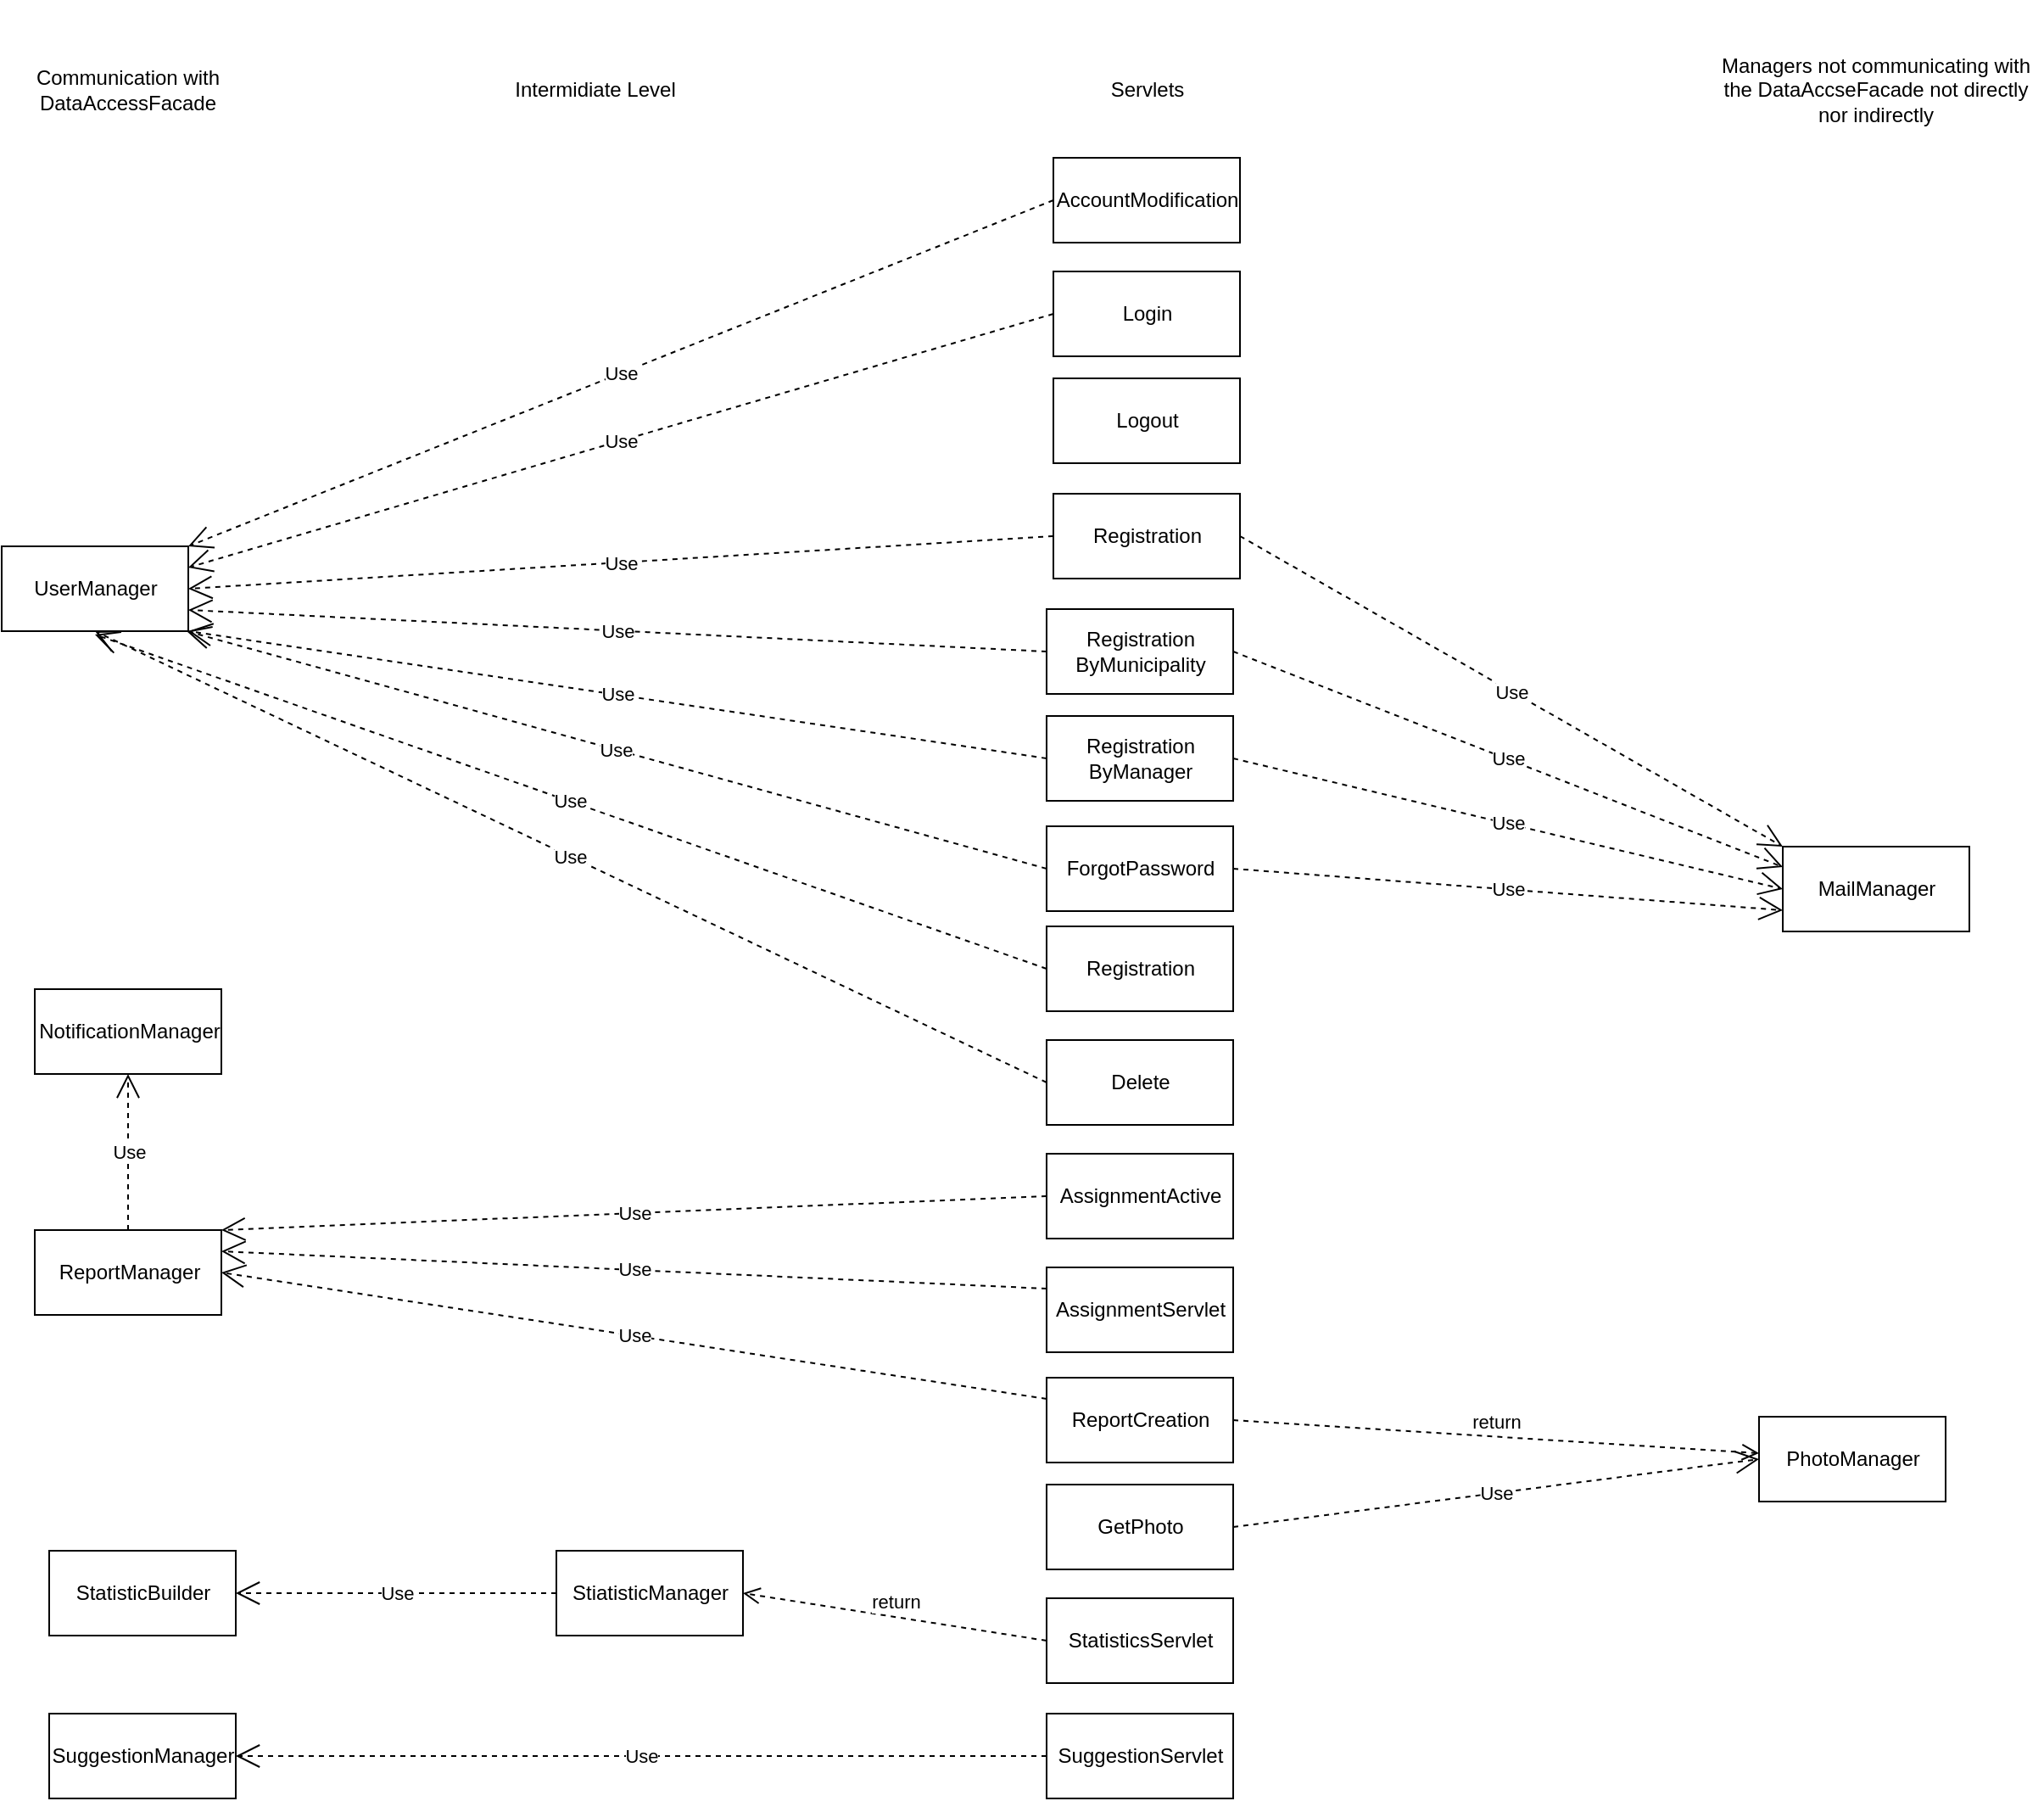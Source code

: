 <mxfile version="12.5.1" type="device"><diagram id="0INSIdRX9iEWFVyiZfwd" name="Page-1"><mxGraphModel dx="2044" dy="2043" grid="0" gridSize="10" guides="1" tooltips="1" connect="1" arrows="1" fold="1" page="1" pageScale="1" pageWidth="827" pageHeight="1169" math="0" shadow="0"><root><mxCell id="0"/><mxCell id="1" parent="0"/><mxCell id="yzT1ftl3ABhVHWmBJI4i-1" value="AccountModification" style="html=1;" parent="1" vertex="1"><mxGeometry x="650" y="87" width="110" height="50" as="geometry"/></mxCell><mxCell id="yzT1ftl3ABhVHWmBJI4i-4" value="AssignmentActive" style="html=1;" parent="1" vertex="1"><mxGeometry x="646" y="674" width="110" height="50" as="geometry"/></mxCell><mxCell id="yzT1ftl3ABhVHWmBJI4i-5" value="AssignmentServlet" style="html=1;" parent="1" vertex="1"><mxGeometry x="646" y="741" width="110" height="50" as="geometry"/></mxCell><mxCell id="yzT1ftl3ABhVHWmBJI4i-6" value="Delete" style="html=1;" parent="1" vertex="1"><mxGeometry x="646" y="607" width="110" height="50" as="geometry"/></mxCell><mxCell id="yzT1ftl3ABhVHWmBJI4i-7" value="ForgotPassword" style="html=1;" parent="1" vertex="1"><mxGeometry x="646" y="481" width="110" height="50" as="geometry"/></mxCell><mxCell id="yzT1ftl3ABhVHWmBJI4i-8" value="GetPhoto" style="html=1;" parent="1" vertex="1"><mxGeometry x="646" y="869" width="110" height="50" as="geometry"/></mxCell><mxCell id="yzT1ftl3ABhVHWmBJI4i-9" value="Login" style="html=1;" parent="1" vertex="1"><mxGeometry x="650" y="154" width="110" height="50" as="geometry"/></mxCell><mxCell id="yzT1ftl3ABhVHWmBJI4i-10" value="Logout" style="html=1;" parent="1" vertex="1"><mxGeometry x="650" y="217" width="110" height="50" as="geometry"/></mxCell><mxCell id="yzT1ftl3ABhVHWmBJI4i-11" value="Registration" style="html=1;" parent="1" vertex="1"><mxGeometry x="650" y="285" width="110" height="50" as="geometry"/></mxCell><mxCell id="yzT1ftl3ABhVHWmBJI4i-12" value="Registration&lt;br&gt;ByMunicipality&lt;br&gt;" style="html=1;" parent="1" vertex="1"><mxGeometry x="646" y="353" width="110" height="50" as="geometry"/></mxCell><mxCell id="yzT1ftl3ABhVHWmBJI4i-13" value="Registration&lt;br&gt;ByManager" style="html=1;" parent="1" vertex="1"><mxGeometry x="646" y="416" width="110" height="50" as="geometry"/></mxCell><mxCell id="yzT1ftl3ABhVHWmBJI4i-14" value="ReportCreation" style="html=1;" parent="1" vertex="1"><mxGeometry x="646" y="806" width="110" height="50" as="geometry"/></mxCell><mxCell id="yzT1ftl3ABhVHWmBJI4i-15" value="StatisticsServlet" style="html=1;" parent="1" vertex="1"><mxGeometry x="646" y="936" width="110" height="50" as="geometry"/></mxCell><mxCell id="yzT1ftl3ABhVHWmBJI4i-16" value="SuggestionServlet" style="html=1;" parent="1" vertex="1"><mxGeometry x="646" y="1004" width="110" height="50" as="geometry"/></mxCell><mxCell id="yzT1ftl3ABhVHWmBJI4i-21" value="UserManager" style="html=1;" parent="1" vertex="1"><mxGeometry x="30" y="316" width="110" height="50" as="geometry"/></mxCell><mxCell id="yzT1ftl3ABhVHWmBJI4i-22" value="MailManager" style="html=1;" parent="1" vertex="1"><mxGeometry x="1080" y="493" width="110" height="50" as="geometry"/></mxCell><mxCell id="yzT1ftl3ABhVHWmBJI4i-23" value="Use" style="endArrow=open;endSize=12;dashed=1;html=1;exitX=1;exitY=0.5;exitDx=0;exitDy=0;entryX=0;entryY=0;entryDx=0;entryDy=0;" parent="1" source="yzT1ftl3ABhVHWmBJI4i-11" target="yzT1ftl3ABhVHWmBJI4i-22" edge="1"><mxGeometry width="160" relative="1" as="geometry"><mxPoint x="151" y="1042" as="sourcePoint"/><mxPoint x="311" y="1042" as="targetPoint"/></mxGeometry></mxCell><mxCell id="yzT1ftl3ABhVHWmBJI4i-25" value="Use" style="endArrow=open;endSize=12;dashed=1;html=1;exitX=1;exitY=0.5;exitDx=0;exitDy=0;entryX=0;entryY=0.24;entryDx=0;entryDy=0;entryPerimeter=0;" parent="1" source="yzT1ftl3ABhVHWmBJI4i-12" target="yzT1ftl3ABhVHWmBJI4i-22" edge="1"><mxGeometry width="160" relative="1" as="geometry"><mxPoint x="770" y="318" as="sourcePoint"/><mxPoint x="1090" y="503" as="targetPoint"/></mxGeometry></mxCell><mxCell id="yzT1ftl3ABhVHWmBJI4i-26" value="Use" style="endArrow=open;endSize=12;dashed=1;html=1;exitX=1;exitY=0.5;exitDx=0;exitDy=0;entryX=0;entryY=0.5;entryDx=0;entryDy=0;entryPerimeter=0;" parent="1" source="yzT1ftl3ABhVHWmBJI4i-13" target="yzT1ftl3ABhVHWmBJI4i-22" edge="1"><mxGeometry width="160" relative="1" as="geometry"><mxPoint x="780" y="328" as="sourcePoint"/><mxPoint x="1100" y="513" as="targetPoint"/></mxGeometry></mxCell><mxCell id="yzT1ftl3ABhVHWmBJI4i-27" value="Use" style="endArrow=open;endSize=12;dashed=1;html=1;exitX=1;exitY=0.5;exitDx=0;exitDy=0;entryX=0;entryY=0.75;entryDx=0;entryDy=0;" parent="1" source="yzT1ftl3ABhVHWmBJI4i-7" target="yzT1ftl3ABhVHWmBJI4i-22" edge="1"><mxGeometry width="160" relative="1" as="geometry"><mxPoint x="790" y="338" as="sourcePoint"/><mxPoint x="1110" y="523" as="targetPoint"/></mxGeometry></mxCell><mxCell id="yzT1ftl3ABhVHWmBJI4i-29" value="Use" style="endArrow=open;endSize=12;dashed=1;html=1;exitX=0;exitY=0.5;exitDx=0;exitDy=0;entryX=1;entryY=0.25;entryDx=0;entryDy=0;" parent="1" source="yzT1ftl3ABhVHWmBJI4i-9" target="yzT1ftl3ABhVHWmBJI4i-21" edge="1"><mxGeometry width="160" relative="1" as="geometry"><mxPoint x="151" y="1042" as="sourcePoint"/><mxPoint x="311" y="1042" as="targetPoint"/></mxGeometry></mxCell><mxCell id="yzT1ftl3ABhVHWmBJI4i-31" value="Use" style="endArrow=open;endSize=12;dashed=1;html=1;exitX=0;exitY=0.5;exitDx=0;exitDy=0;entryX=1;entryY=0;entryDx=0;entryDy=0;" parent="1" source="yzT1ftl3ABhVHWmBJI4i-1" target="yzT1ftl3ABhVHWmBJI4i-21" edge="1"><mxGeometry width="160" relative="1" as="geometry"><mxPoint x="670" y="199" as="sourcePoint"/><mxPoint x="281" y="249.5" as="targetPoint"/></mxGeometry></mxCell><mxCell id="yzT1ftl3ABhVHWmBJI4i-32" value="Use" style="endArrow=open;endSize=12;dashed=1;html=1;exitX=0;exitY=0.5;exitDx=0;exitDy=0;entryX=1;entryY=0.5;entryDx=0;entryDy=0;" parent="1" source="yzT1ftl3ABhVHWmBJI4i-11" target="yzT1ftl3ABhVHWmBJI4i-21" edge="1"><mxGeometry width="160" relative="1" as="geometry"><mxPoint x="680" y="209" as="sourcePoint"/><mxPoint x="291" y="259.5" as="targetPoint"/></mxGeometry></mxCell><mxCell id="yzT1ftl3ABhVHWmBJI4i-33" value="Use" style="endArrow=open;endSize=12;dashed=1;html=1;exitX=0;exitY=0.5;exitDx=0;exitDy=0;entryX=1;entryY=0.75;entryDx=0;entryDy=0;" parent="1" source="yzT1ftl3ABhVHWmBJI4i-12" target="yzT1ftl3ABhVHWmBJI4i-21" edge="1"><mxGeometry width="160" relative="1" as="geometry"><mxPoint x="690" y="219" as="sourcePoint"/><mxPoint x="301" y="269.5" as="targetPoint"/></mxGeometry></mxCell><mxCell id="yzT1ftl3ABhVHWmBJI4i-34" value="Use" style="endArrow=open;endSize=12;dashed=1;html=1;exitX=0;exitY=0.5;exitDx=0;exitDy=0;entryX=1;entryY=1;entryDx=0;entryDy=0;" parent="1" source="yzT1ftl3ABhVHWmBJI4i-13" target="yzT1ftl3ABhVHWmBJI4i-21" edge="1"><mxGeometry width="160" relative="1" as="geometry"><mxPoint x="700" y="229" as="sourcePoint"/><mxPoint x="311" y="279.5" as="targetPoint"/></mxGeometry></mxCell><mxCell id="yzT1ftl3ABhVHWmBJI4i-35" value="Use" style="endArrow=open;endSize=12;dashed=1;html=1;exitX=0;exitY=0.5;exitDx=0;exitDy=0;" parent="1" source="yzT1ftl3ABhVHWmBJI4i-7" edge="1"><mxGeometry width="160" relative="1" as="geometry"><mxPoint x="710" y="239" as="sourcePoint"/><mxPoint x="139" y="366" as="targetPoint"/></mxGeometry></mxCell><mxCell id="yzT1ftl3ABhVHWmBJI4i-36" value="Use" style="endArrow=open;endSize=12;dashed=1;html=1;exitX=0;exitY=0.5;exitDx=0;exitDy=0;entryX=0.5;entryY=1;entryDx=0;entryDy=0;" parent="1" source="yzT1ftl3ABhVHWmBJI4i-6" target="yzT1ftl3ABhVHWmBJI4i-21" edge="1"><mxGeometry width="160" relative="1" as="geometry"><mxPoint x="720" y="249" as="sourcePoint"/><mxPoint x="331" y="299.5" as="targetPoint"/></mxGeometry></mxCell><mxCell id="yzT1ftl3ABhVHWmBJI4i-37" value="ReportManager" style="html=1;" parent="1" vertex="1"><mxGeometry x="49.5" y="719" width="110" height="50" as="geometry"/></mxCell><mxCell id="yzT1ftl3ABhVHWmBJI4i-41" value="Use" style="endArrow=open;endSize=12;dashed=1;html=1;exitX=0;exitY=0.5;exitDx=0;exitDy=0;entryX=1;entryY=0;entryDx=0;entryDy=0;" parent="1" source="yzT1ftl3ABhVHWmBJI4i-4" target="yzT1ftl3ABhVHWmBJI4i-37" edge="1"><mxGeometry width="160" relative="1" as="geometry"><mxPoint x="660" y="586" as="sourcePoint"/><mxPoint x="216" y="277" as="targetPoint"/></mxGeometry></mxCell><mxCell id="yzT1ftl3ABhVHWmBJI4i-42" value="Use" style="endArrow=open;endSize=12;dashed=1;html=1;exitX=0;exitY=0.25;exitDx=0;exitDy=0;entryX=1;entryY=0.25;entryDx=0;entryDy=0;" parent="1" source="yzT1ftl3ABhVHWmBJI4i-5" target="yzT1ftl3ABhVHWmBJI4i-37" edge="1"><mxGeometry width="160" relative="1" as="geometry"><mxPoint x="660" y="657" as="sourcePoint"/><mxPoint x="271" y="697" as="targetPoint"/></mxGeometry></mxCell><mxCell id="yzT1ftl3ABhVHWmBJI4i-44" value="Use" style="endArrow=open;endSize=12;dashed=1;html=1;exitX=0;exitY=0.25;exitDx=0;exitDy=0;entryX=1;entryY=0.5;entryDx=0;entryDy=0;" parent="1" source="yzT1ftl3ABhVHWmBJI4i-14" target="yzT1ftl3ABhVHWmBJI4i-37" edge="1"><mxGeometry width="160" relative="1" as="geometry"><mxPoint x="670" y="667" as="sourcePoint"/><mxPoint x="281" y="707" as="targetPoint"/></mxGeometry></mxCell><mxCell id="yzT1ftl3ABhVHWmBJI4i-45" value="StiatisticManager" style="html=1;" parent="1" vertex="1"><mxGeometry x="357" y="908" width="110" height="50" as="geometry"/></mxCell><mxCell id="yzT1ftl3ABhVHWmBJI4i-46" value="return" style="html=1;verticalAlign=bottom;endArrow=open;dashed=1;endSize=8;exitX=0;exitY=0.5;exitDx=0;exitDy=0;entryX=1;entryY=0.5;entryDx=0;entryDy=0;" parent="1" source="yzT1ftl3ABhVHWmBJI4i-15" target="yzT1ftl3ABhVHWmBJI4i-45" edge="1"><mxGeometry relative="1" as="geometry"><mxPoint x="231" y="1042" as="sourcePoint"/><mxPoint x="151" y="1042" as="targetPoint"/></mxGeometry></mxCell><mxCell id="yzT1ftl3ABhVHWmBJI4i-47" value="StatisticBuilder" style="html=1;" parent="1" vertex="1"><mxGeometry x="58" y="908" width="110" height="50" as="geometry"/></mxCell><mxCell id="yzT1ftl3ABhVHWmBJI4i-48" value="Use" style="endArrow=open;endSize=12;dashed=1;html=1;exitX=0;exitY=0.5;exitDx=0;exitDy=0;entryX=1;entryY=0.5;entryDx=0;entryDy=0;" parent="1" source="yzT1ftl3ABhVHWmBJI4i-45" target="yzT1ftl3ABhVHWmBJI4i-47" edge="1"><mxGeometry width="160" relative="1" as="geometry"><mxPoint x="30" y="1042" as="sourcePoint"/><mxPoint x="190" y="1042" as="targetPoint"/></mxGeometry></mxCell><mxCell id="yzT1ftl3ABhVHWmBJI4i-49" value="SuggestionManager" style="html=1;" parent="1" vertex="1"><mxGeometry x="58" y="1004" width="110" height="50" as="geometry"/></mxCell><mxCell id="yzT1ftl3ABhVHWmBJI4i-50" value="Use" style="endArrow=open;endSize=12;dashed=1;html=1;exitX=0;exitY=0.5;exitDx=0;exitDy=0;entryX=1;entryY=0.5;entryDx=0;entryDy=0;" parent="1" source="yzT1ftl3ABhVHWmBJI4i-16" target="yzT1ftl3ABhVHWmBJI4i-49" edge="1"><mxGeometry width="160" relative="1" as="geometry"><mxPoint x="29" y="1075" as="sourcePoint"/><mxPoint x="189" y="1075" as="targetPoint"/></mxGeometry></mxCell><mxCell id="yzT1ftl3ABhVHWmBJI4i-51" value="Communication with DataAccessFacade" style="text;html=1;strokeColor=none;fillColor=none;align=center;verticalAlign=middle;whiteSpace=wrap;rounded=0;" parent="1" vertex="1"><mxGeometry x="30" y="14" width="149" height="65" as="geometry"/></mxCell><mxCell id="yzT1ftl3ABhVHWmBJI4i-53" value="Servlets" style="text;html=1;strokeColor=none;fillColor=none;align=center;verticalAlign=middle;whiteSpace=wrap;rounded=0;" parent="1" vertex="1"><mxGeometry x="608.5" y="-6" width="193" height="105" as="geometry"/></mxCell><mxCell id="yzT1ftl3ABhVHWmBJI4i-54" value="Intermidiate Level" style="text;html=1;strokeColor=none;fillColor=none;align=center;verticalAlign=middle;whiteSpace=wrap;rounded=0;" parent="1" vertex="1"><mxGeometry x="325" y="4.5" width="110" height="84" as="geometry"/></mxCell><mxCell id="yzT1ftl3ABhVHWmBJI4i-55" value="Managers not communicating with the DataAccseFacade not directly nor indirectly" style="text;html=1;strokeColor=none;fillColor=none;align=center;verticalAlign=middle;whiteSpace=wrap;rounded=0;" parent="1" vertex="1"><mxGeometry x="1037" y="3.25" width="196" height="86.5" as="geometry"/></mxCell><mxCell id="yzT1ftl3ABhVHWmBJI4i-56" value="NotificationManager" style="html=1;" parent="1" vertex="1"><mxGeometry x="49.5" y="577" width="110" height="50" as="geometry"/></mxCell><mxCell id="yzT1ftl3ABhVHWmBJI4i-58" value="Use" style="endArrow=open;endSize=12;dashed=1;html=1;exitX=0.5;exitY=0;exitDx=0;exitDy=0;entryX=0.5;entryY=1;entryDx=0;entryDy=0;" parent="1" source="yzT1ftl3ABhVHWmBJI4i-37" target="yzT1ftl3ABhVHWmBJI4i-56" edge="1"><mxGeometry width="160" relative="1" as="geometry"><mxPoint x="30" y="1042" as="sourcePoint"/><mxPoint x="190" y="1042" as="targetPoint"/></mxGeometry></mxCell><mxCell id="yzT1ftl3ABhVHWmBJI4i-59" value="PhotoManager" style="html=1;" parent="1" vertex="1"><mxGeometry x="1066" y="829" width="110" height="50" as="geometry"/></mxCell><mxCell id="yzT1ftl3ABhVHWmBJI4i-60" value="Use" style="endArrow=open;endSize=12;dashed=1;html=1;exitX=1;exitY=0.5;exitDx=0;exitDy=0;entryX=0;entryY=0.5;entryDx=0;entryDy=0;" parent="1" source="yzT1ftl3ABhVHWmBJI4i-8" target="yzT1ftl3ABhVHWmBJI4i-59" edge="1"><mxGeometry width="160" relative="1" as="geometry"><mxPoint x="30" y="1042" as="sourcePoint"/><mxPoint x="190" y="1042" as="targetPoint"/></mxGeometry></mxCell><mxCell id="yzT1ftl3ABhVHWmBJI4i-61" value="return" style="html=1;verticalAlign=bottom;endArrow=open;dashed=1;endSize=8;exitX=1;exitY=0.5;exitDx=0;exitDy=0;" parent="1" source="yzT1ftl3ABhVHWmBJI4i-14" target="yzT1ftl3ABhVHWmBJI4i-59" edge="1"><mxGeometry relative="1" as="geometry"><mxPoint x="110" y="1042" as="sourcePoint"/><mxPoint x="30" y="1042" as="targetPoint"/></mxGeometry></mxCell><mxCell id="R3uS1m7DX8j6CxwYp6r5-1" value="Registration" style="html=1;" vertex="1" parent="1"><mxGeometry x="646" y="540" width="110" height="50" as="geometry"/></mxCell><mxCell id="R3uS1m7DX8j6CxwYp6r5-2" value="Use" style="endArrow=open;endSize=12;dashed=1;html=1;exitX=0;exitY=0.5;exitDx=0;exitDy=0;" edge="1" parent="1" source="R3uS1m7DX8j6CxwYp6r5-1"><mxGeometry width="160" relative="1" as="geometry"><mxPoint x="656" y="642" as="sourcePoint"/><mxPoint x="85" y="368" as="targetPoint"/></mxGeometry></mxCell></root></mxGraphModel></diagram></mxfile>